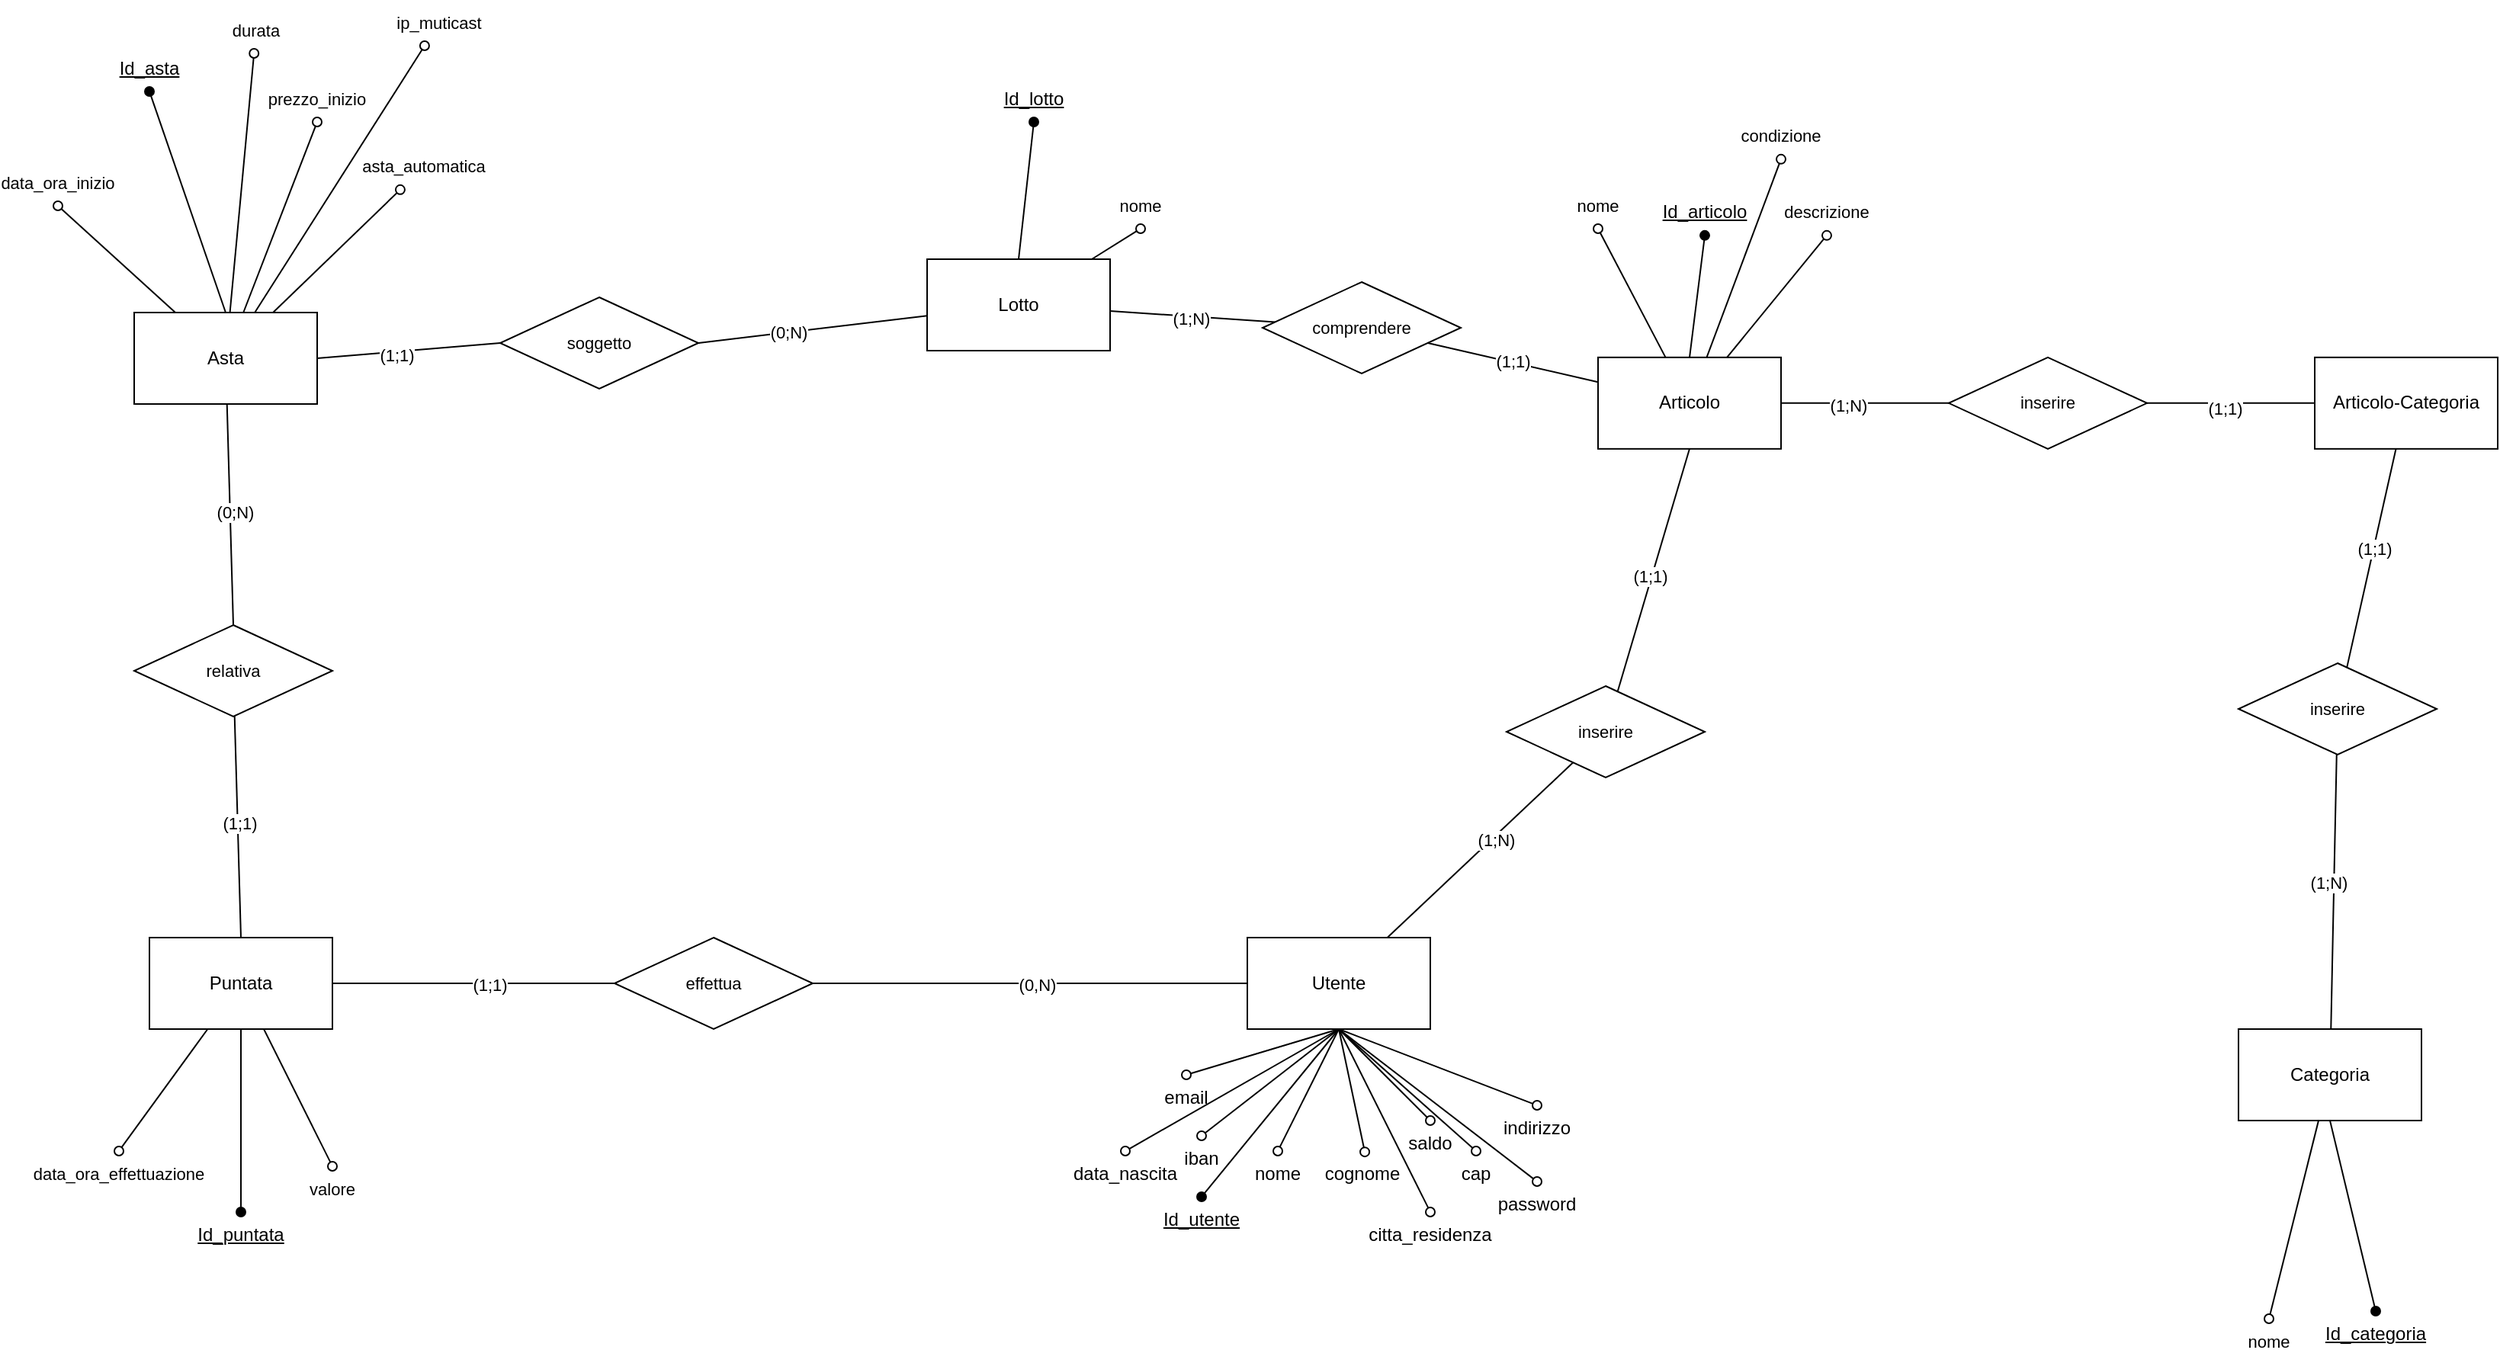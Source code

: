 <mxfile version="24.2.5" type="device">
  <diagram id="R2lEEEUBdFMjLlhIrx00" name="Page-1">
    <mxGraphModel dx="1091" dy="638" grid="1" gridSize="10" guides="1" tooltips="1" connect="1" arrows="1" fold="1" page="1" pageScale="1" pageWidth="850" pageHeight="1100" math="0" shadow="0" extFonts="Permanent Marker^https://fonts.googleapis.com/css?family=Permanent+Marker">
      <root>
        <mxCell id="0" />
        <mxCell id="1" parent="0" />
        <mxCell id="NkRAqiOdzPe5DlaJlAmj-99" style="edgeStyle=none;rounded=0;orthogonalLoop=1;jettySize=auto;html=1;strokeColor=default;align=center;verticalAlign=middle;fontFamily=Helvetica;fontSize=11;fontColor=default;labelBackgroundColor=default;endArrow=none;endFill=0;" parent="1" source="NkRAqiOdzPe5DlaJlAmj-1" target="NkRAqiOdzPe5DlaJlAmj-98" edge="1">
          <mxGeometry relative="1" as="geometry" />
        </mxCell>
        <mxCell id="NkRAqiOdzPe5DlaJlAmj-101" value="(1;N)" style="edgeLabel;html=1;align=center;verticalAlign=middle;resizable=0;points=[];fontFamily=Helvetica;fontSize=11;fontColor=default;labelBackgroundColor=default;" parent="NkRAqiOdzPe5DlaJlAmj-99" vertex="1" connectable="0">
          <mxGeometry x="0.146" y="-2" relative="1" as="geometry">
            <mxPoint as="offset" />
          </mxGeometry>
        </mxCell>
        <mxCell id="NkRAqiOdzPe5DlaJlAmj-113" style="edgeStyle=none;rounded=0;orthogonalLoop=1;jettySize=auto;html=1;entryX=0.5;entryY=0;entryDx=0;entryDy=0;strokeColor=default;align=center;verticalAlign=middle;fontFamily=Helvetica;fontSize=11;fontColor=default;labelBackgroundColor=default;endArrow=oval;endFill=0;exitX=0.5;exitY=1;exitDx=0;exitDy=0;" parent="1" source="NkRAqiOdzPe5DlaJlAmj-1" target="NkRAqiOdzPe5DlaJlAmj-32" edge="1">
          <mxGeometry relative="1" as="geometry" />
        </mxCell>
        <mxCell id="NkRAqiOdzPe5DlaJlAmj-1" value="Utente" style="rounded=0;whiteSpace=wrap;html=1;" parent="1" vertex="1">
          <mxGeometry x="840" y="730" width="120" height="60" as="geometry" />
        </mxCell>
        <mxCell id="NkRAqiOdzPe5DlaJlAmj-60" style="edgeStyle=none;rounded=0;orthogonalLoop=1;jettySize=auto;html=1;entryX=0.5;entryY=1;entryDx=0;entryDy=0;strokeColor=default;align=center;verticalAlign=middle;fontFamily=Helvetica;fontSize=11;fontColor=default;labelBackgroundColor=default;endArrow=oval;endFill=0;" parent="1" source="NkRAqiOdzPe5DlaJlAmj-2" target="NkRAqiOdzPe5DlaJlAmj-59" edge="1">
          <mxGeometry relative="1" as="geometry" />
        </mxCell>
        <mxCell id="NkRAqiOdzPe5DlaJlAmj-89" style="edgeStyle=none;rounded=0;orthogonalLoop=1;jettySize=auto;html=1;entryX=1;entryY=0.5;entryDx=0;entryDy=0;strokeColor=default;align=center;verticalAlign=middle;fontFamily=Helvetica;fontSize=11;fontColor=default;labelBackgroundColor=default;endArrow=none;endFill=0;" parent="1" source="NkRAqiOdzPe5DlaJlAmj-2" target="NkRAqiOdzPe5DlaJlAmj-88" edge="1">
          <mxGeometry relative="1" as="geometry" />
        </mxCell>
        <mxCell id="NkRAqiOdzPe5DlaJlAmj-91" value="(0;N)" style="edgeLabel;html=1;align=center;verticalAlign=middle;resizable=0;points=[];fontFamily=Helvetica;fontSize=11;fontColor=default;labelBackgroundColor=default;" parent="NkRAqiOdzPe5DlaJlAmj-89" vertex="1" connectable="0">
          <mxGeometry x="0.215" relative="1" as="geometry">
            <mxPoint as="offset" />
          </mxGeometry>
        </mxCell>
        <mxCell id="NkRAqiOdzPe5DlaJlAmj-109" style="edgeStyle=none;rounded=0;orthogonalLoop=1;jettySize=auto;html=1;strokeColor=default;align=center;verticalAlign=middle;fontFamily=Helvetica;fontSize=11;fontColor=default;labelBackgroundColor=default;endArrow=none;endFill=0;" parent="1" source="NkRAqiOdzPe5DlaJlAmj-2" target="NkRAqiOdzPe5DlaJlAmj-108" edge="1">
          <mxGeometry relative="1" as="geometry" />
        </mxCell>
        <mxCell id="NkRAqiOdzPe5DlaJlAmj-112" value="(1;N)" style="edgeLabel;html=1;align=center;verticalAlign=middle;resizable=0;points=[];fontFamily=Helvetica;fontSize=11;fontColor=default;labelBackgroundColor=default;" parent="NkRAqiOdzPe5DlaJlAmj-109" vertex="1" connectable="0">
          <mxGeometry x="-0.022" y="-1" relative="1" as="geometry">
            <mxPoint as="offset" />
          </mxGeometry>
        </mxCell>
        <mxCell id="NkRAqiOdzPe5DlaJlAmj-2" value="Lotto" style="rounded=0;whiteSpace=wrap;html=1;" parent="1" vertex="1">
          <mxGeometry x="630" y="285" width="120" height="60" as="geometry" />
        </mxCell>
        <mxCell id="NkRAqiOdzPe5DlaJlAmj-54" style="edgeStyle=none;rounded=0;orthogonalLoop=1;jettySize=auto;html=1;entryX=0.5;entryY=1;entryDx=0;entryDy=0;strokeColor=default;align=center;verticalAlign=middle;fontFamily=Helvetica;fontSize=11;fontColor=default;labelBackgroundColor=default;endArrow=oval;endFill=0;" parent="1" source="NkRAqiOdzPe5DlaJlAmj-3" target="NkRAqiOdzPe5DlaJlAmj-53" edge="1">
          <mxGeometry relative="1" as="geometry" />
        </mxCell>
        <mxCell id="NkRAqiOdzPe5DlaJlAmj-56" style="edgeStyle=none;rounded=0;orthogonalLoop=1;jettySize=auto;html=1;entryX=0.5;entryY=1;entryDx=0;entryDy=0;strokeColor=default;align=center;verticalAlign=middle;fontFamily=Helvetica;fontSize=11;fontColor=default;labelBackgroundColor=default;endArrow=oval;endFill=0;" parent="1" source="NkRAqiOdzPe5DlaJlAmj-3" target="NkRAqiOdzPe5DlaJlAmj-55" edge="1">
          <mxGeometry relative="1" as="geometry" />
        </mxCell>
        <mxCell id="NkRAqiOdzPe5DlaJlAmj-58" style="edgeStyle=none;rounded=0;orthogonalLoop=1;jettySize=auto;html=1;entryX=0.5;entryY=1;entryDx=0;entryDy=0;strokeColor=default;align=center;verticalAlign=middle;fontFamily=Helvetica;fontSize=11;fontColor=default;labelBackgroundColor=default;endArrow=oval;endFill=0;" parent="1" source="NkRAqiOdzPe5DlaJlAmj-3" target="NkRAqiOdzPe5DlaJlAmj-57" edge="1">
          <mxGeometry relative="1" as="geometry" />
        </mxCell>
        <mxCell id="NkRAqiOdzPe5DlaJlAmj-104" style="edgeStyle=none;rounded=0;orthogonalLoop=1;jettySize=auto;html=1;strokeColor=default;align=center;verticalAlign=middle;fontFamily=Helvetica;fontSize=11;fontColor=default;labelBackgroundColor=default;endArrow=none;endFill=0;" parent="1" source="NkRAqiOdzPe5DlaJlAmj-3" target="HPm3RbEeM4tEPXxB9rbj-3" edge="1">
          <mxGeometry relative="1" as="geometry">
            <mxPoint x="1300" y="380" as="targetPoint" />
          </mxGeometry>
        </mxCell>
        <mxCell id="NkRAqiOdzPe5DlaJlAmj-106" value="(1;N)" style="edgeLabel;html=1;align=center;verticalAlign=middle;resizable=0;points=[];fontFamily=Helvetica;fontSize=11;fontColor=default;labelBackgroundColor=default;" parent="NkRAqiOdzPe5DlaJlAmj-104" vertex="1" connectable="0">
          <mxGeometry x="-0.202" y="-1" relative="1" as="geometry">
            <mxPoint as="offset" />
          </mxGeometry>
        </mxCell>
        <mxCell id="NkRAqiOdzPe5DlaJlAmj-110" style="edgeStyle=none;rounded=0;orthogonalLoop=1;jettySize=auto;html=1;strokeColor=default;align=center;verticalAlign=middle;fontFamily=Helvetica;fontSize=11;fontColor=default;labelBackgroundColor=default;endArrow=none;endFill=0;" parent="1" source="NkRAqiOdzPe5DlaJlAmj-3" target="NkRAqiOdzPe5DlaJlAmj-108" edge="1">
          <mxGeometry relative="1" as="geometry" />
        </mxCell>
        <mxCell id="NkRAqiOdzPe5DlaJlAmj-111" value="(1;1)" style="edgeLabel;html=1;align=center;verticalAlign=middle;resizable=0;points=[];fontFamily=Helvetica;fontSize=11;fontColor=default;labelBackgroundColor=default;" parent="NkRAqiOdzPe5DlaJlAmj-110" vertex="1" connectable="0">
          <mxGeometry x="0.017" y="-1" relative="1" as="geometry">
            <mxPoint as="offset" />
          </mxGeometry>
        </mxCell>
        <mxCell id="ktAAIl4qURAXvg-xiQ2l-3" style="rounded=0;orthogonalLoop=1;jettySize=auto;html=1;endArrow=oval;endFill=0;" edge="1" parent="1" source="NkRAqiOdzPe5DlaJlAmj-5" target="ktAAIl4qURAXvg-xiQ2l-5">
          <mxGeometry relative="1" as="geometry">
            <mxPoint x="1093.764" y="235" as="targetPoint" />
          </mxGeometry>
        </mxCell>
        <mxCell id="ktAAIl4qURAXvg-xiQ2l-4" style="edgeStyle=none;rounded=0;orthogonalLoop=1;jettySize=auto;html=1;strokeColor=default;align=center;verticalAlign=middle;fontFamily=Helvetica;fontSize=11;fontColor=default;labelBackgroundColor=default;endArrow=oval;endFill=0;" edge="1" parent="1" source="NkRAqiOdzPe5DlaJlAmj-5" target="ktAAIl4qURAXvg-xiQ2l-1">
          <mxGeometry relative="1" as="geometry" />
        </mxCell>
        <mxCell id="NkRAqiOdzPe5DlaJlAmj-3" value="Articolo" style="rounded=0;whiteSpace=wrap;html=1;" parent="1" vertex="1">
          <mxGeometry x="1070" y="349.42" width="120" height="60" as="geometry" />
        </mxCell>
        <mxCell id="NkRAqiOdzPe5DlaJlAmj-80" style="edgeStyle=none;rounded=0;orthogonalLoop=1;jettySize=auto;html=1;entryX=0.5;entryY=0;entryDx=0;entryDy=0;strokeColor=default;align=center;verticalAlign=middle;fontFamily=Helvetica;fontSize=11;fontColor=default;labelBackgroundColor=default;endArrow=oval;endFill=0;" parent="1" source="NkRAqiOdzPe5DlaJlAmj-4" target="NkRAqiOdzPe5DlaJlAmj-79" edge="1">
          <mxGeometry relative="1" as="geometry" />
        </mxCell>
        <mxCell id="NkRAqiOdzPe5DlaJlAmj-82" style="edgeStyle=none;rounded=0;orthogonalLoop=1;jettySize=auto;html=1;entryX=0.5;entryY=0;entryDx=0;entryDy=0;strokeColor=default;align=center;verticalAlign=middle;fontFamily=Helvetica;fontSize=11;fontColor=default;labelBackgroundColor=default;endArrow=oval;endFill=0;" parent="1" source="NkRAqiOdzPe5DlaJlAmj-4" target="NkRAqiOdzPe5DlaJlAmj-81" edge="1">
          <mxGeometry relative="1" as="geometry" />
        </mxCell>
        <mxCell id="NkRAqiOdzPe5DlaJlAmj-94" style="edgeStyle=none;rounded=0;orthogonalLoop=1;jettySize=auto;html=1;entryX=0;entryY=0.5;entryDx=0;entryDy=0;strokeColor=default;align=center;verticalAlign=middle;fontFamily=Helvetica;fontSize=11;fontColor=default;labelBackgroundColor=default;endArrow=none;endFill=0;" parent="1" source="NkRAqiOdzPe5DlaJlAmj-4" target="NkRAqiOdzPe5DlaJlAmj-93" edge="1">
          <mxGeometry relative="1" as="geometry" />
        </mxCell>
        <mxCell id="NkRAqiOdzPe5DlaJlAmj-97" value="(1;1)" style="edgeLabel;html=1;align=center;verticalAlign=middle;resizable=0;points=[];fontFamily=Helvetica;fontSize=11;fontColor=default;labelBackgroundColor=default;" parent="NkRAqiOdzPe5DlaJlAmj-94" vertex="1" connectable="0">
          <mxGeometry x="0.116" y="-1" relative="1" as="geometry">
            <mxPoint as="offset" />
          </mxGeometry>
        </mxCell>
        <mxCell id="NkRAqiOdzPe5DlaJlAmj-4" value="Puntata" style="rounded=0;whiteSpace=wrap;html=1;" parent="1" vertex="1">
          <mxGeometry x="120" y="730" width="120" height="60" as="geometry" />
        </mxCell>
        <mxCell id="NkRAqiOdzPe5DlaJlAmj-74" style="edgeStyle=none;rounded=0;orthogonalLoop=1;jettySize=auto;html=1;entryX=0.5;entryY=1;entryDx=0;entryDy=0;strokeColor=default;align=center;verticalAlign=middle;fontFamily=Helvetica;fontSize=11;fontColor=default;labelBackgroundColor=default;endArrow=oval;endFill=0;" parent="1" source="NkRAqiOdzPe5DlaJlAmj-5" target="NkRAqiOdzPe5DlaJlAmj-73" edge="1">
          <mxGeometry relative="1" as="geometry" />
        </mxCell>
        <mxCell id="NkRAqiOdzPe5DlaJlAmj-78" style="edgeStyle=none;rounded=0;orthogonalLoop=1;jettySize=auto;html=1;entryX=0.5;entryY=1;entryDx=0;entryDy=0;strokeColor=default;align=center;verticalAlign=middle;fontFamily=Helvetica;fontSize=11;fontColor=default;labelBackgroundColor=default;endArrow=oval;endFill=0;" parent="1" source="NkRAqiOdzPe5DlaJlAmj-5" target="NkRAqiOdzPe5DlaJlAmj-75" edge="1">
          <mxGeometry relative="1" as="geometry" />
        </mxCell>
        <mxCell id="NkRAqiOdzPe5DlaJlAmj-84" style="edgeStyle=none;rounded=0;orthogonalLoop=1;jettySize=auto;html=1;entryX=0.5;entryY=0;entryDx=0;entryDy=0;strokeColor=default;align=center;verticalAlign=middle;fontFamily=Helvetica;fontSize=11;fontColor=default;labelBackgroundColor=default;endArrow=none;endFill=0;" parent="1" source="NkRAqiOdzPe5DlaJlAmj-5" target="NkRAqiOdzPe5DlaJlAmj-83" edge="1">
          <mxGeometry relative="1" as="geometry" />
        </mxCell>
        <mxCell id="NkRAqiOdzPe5DlaJlAmj-86" value="(0;N)" style="edgeLabel;html=1;align=center;verticalAlign=middle;resizable=0;points=[];fontFamily=Helvetica;fontSize=11;fontColor=default;labelBackgroundColor=default;" parent="NkRAqiOdzPe5DlaJlAmj-84" vertex="1" connectable="0">
          <mxGeometry x="-0.03" y="3" relative="1" as="geometry">
            <mxPoint as="offset" />
          </mxGeometry>
        </mxCell>
        <mxCell id="ktAAIl4qURAXvg-xiQ2l-7" style="edgeStyle=none;rounded=0;orthogonalLoop=1;jettySize=auto;html=1;strokeColor=default;align=center;verticalAlign=middle;fontFamily=Helvetica;fontSize=11;fontColor=default;labelBackgroundColor=default;endArrow=oval;endFill=0;" edge="1" parent="1" source="NkRAqiOdzPe5DlaJlAmj-5" target="ktAAIl4qURAXvg-xiQ2l-6">
          <mxGeometry relative="1" as="geometry" />
        </mxCell>
        <mxCell id="NkRAqiOdzPe5DlaJlAmj-5" value="Asta" style="rounded=0;whiteSpace=wrap;html=1;" parent="1" vertex="1">
          <mxGeometry x="110" y="320" width="120" height="60" as="geometry" />
        </mxCell>
        <mxCell id="NkRAqiOdzPe5DlaJlAmj-52" style="rounded=0;orthogonalLoop=1;jettySize=auto;html=1;entryX=0.5;entryY=0;entryDx=0;entryDy=0;strokeColor=default;align=center;verticalAlign=middle;fontFamily=Helvetica;fontSize=11;fontColor=default;labelBackgroundColor=default;endArrow=oval;endFill=0;" parent="1" source="NkRAqiOdzPe5DlaJlAmj-6" target="NkRAqiOdzPe5DlaJlAmj-51" edge="1">
          <mxGeometry relative="1" as="geometry" />
        </mxCell>
        <mxCell id="NkRAqiOdzPe5DlaJlAmj-6" value="Categoria" style="rounded=0;whiteSpace=wrap;html=1;" parent="1" vertex="1">
          <mxGeometry x="1490" y="790" width="120" height="60" as="geometry" />
        </mxCell>
        <mxCell id="NkRAqiOdzPe5DlaJlAmj-7" value="&lt;u&gt;Id_utente&lt;/u&gt;" style="text;html=1;align=center;verticalAlign=middle;whiteSpace=wrap;rounded=0;" parent="1" vertex="1">
          <mxGeometry x="780" y="900" width="60" height="30" as="geometry" />
        </mxCell>
        <mxCell id="NkRAqiOdzPe5DlaJlAmj-8" value="nome" style="text;html=1;align=center;verticalAlign=middle;whiteSpace=wrap;rounded=0;" parent="1" vertex="1">
          <mxGeometry x="830" y="870" width="60" height="30" as="geometry" />
        </mxCell>
        <mxCell id="NkRAqiOdzPe5DlaJlAmj-9" value="&lt;u&gt;Id_puntata&lt;/u&gt;" style="text;html=1;align=center;verticalAlign=middle;whiteSpace=wrap;rounded=0;" parent="1" vertex="1">
          <mxGeometry x="150" y="910" width="60" height="30" as="geometry" />
        </mxCell>
        <mxCell id="NkRAqiOdzPe5DlaJlAmj-10" value="&lt;u&gt;Id_asta&lt;/u&gt;" style="text;html=1;align=center;verticalAlign=middle;whiteSpace=wrap;rounded=0;" parent="1" vertex="1">
          <mxGeometry x="90" y="145" width="60" height="30" as="geometry" />
        </mxCell>
        <mxCell id="NkRAqiOdzPe5DlaJlAmj-11" value="&lt;u&gt;Id_lotto&lt;/u&gt;" style="text;html=1;align=center;verticalAlign=middle;whiteSpace=wrap;rounded=0;" parent="1" vertex="1">
          <mxGeometry x="670" y="165" width="60" height="30" as="geometry" />
        </mxCell>
        <mxCell id="NkRAqiOdzPe5DlaJlAmj-12" value="&lt;u&gt;Id_categoria&lt;/u&gt;" style="text;html=1;align=center;verticalAlign=middle;whiteSpace=wrap;rounded=0;" parent="1" vertex="1">
          <mxGeometry x="1550" y="975" width="60" height="30" as="geometry" />
        </mxCell>
        <mxCell id="NkRAqiOdzPe5DlaJlAmj-13" value="&lt;u&gt;Id_articolo&lt;/u&gt;" style="text;html=1;align=center;verticalAlign=middle;whiteSpace=wrap;rounded=0;" parent="1" vertex="1">
          <mxGeometry x="1110" y="239.42" width="60" height="30" as="geometry" />
        </mxCell>
        <mxCell id="NkRAqiOdzPe5DlaJlAmj-14" value="" style="endArrow=none;html=1;rounded=0;exitX=0.5;exitY=0;exitDx=0;exitDy=0;entryX=0.5;entryY=1;entryDx=0;entryDy=0;startArrow=oval;startFill=1;" parent="1" source="NkRAqiOdzPe5DlaJlAmj-7" target="NkRAqiOdzPe5DlaJlAmj-1" edge="1">
          <mxGeometry width="50" height="50" relative="1" as="geometry">
            <mxPoint x="1030" y="960" as="sourcePoint" />
            <mxPoint x="1080" y="910" as="targetPoint" />
          </mxGeometry>
        </mxCell>
        <mxCell id="NkRAqiOdzPe5DlaJlAmj-15" value="" style="endArrow=none;html=1;rounded=0;exitX=0.5;exitY=0;exitDx=0;exitDy=0;entryX=0.5;entryY=1;entryDx=0;entryDy=0;startArrow=oval;startFill=1;" parent="1" source="NkRAqiOdzPe5DlaJlAmj-9" target="NkRAqiOdzPe5DlaJlAmj-4" edge="1">
          <mxGeometry width="50" height="50" relative="1" as="geometry">
            <mxPoint x="120" y="180" as="sourcePoint" />
            <mxPoint x="170" y="280" as="targetPoint" />
          </mxGeometry>
        </mxCell>
        <mxCell id="NkRAqiOdzPe5DlaJlAmj-16" value="" style="endArrow=none;html=1;rounded=0;exitX=0.5;exitY=1;exitDx=0;exitDy=0;entryX=0.5;entryY=0;entryDx=0;entryDy=0;startArrow=oval;startFill=1;" parent="1" source="NkRAqiOdzPe5DlaJlAmj-11" target="NkRAqiOdzPe5DlaJlAmj-2" edge="1">
          <mxGeometry width="50" height="50" relative="1" as="geometry">
            <mxPoint x="310" y="205" as="sourcePoint" />
            <mxPoint x="360" y="305" as="targetPoint" />
          </mxGeometry>
        </mxCell>
        <mxCell id="NkRAqiOdzPe5DlaJlAmj-27" value="" style="endArrow=none;html=1;rounded=0;exitX=0.5;exitY=1;exitDx=0;exitDy=0;entryX=0.5;entryY=0;entryDx=0;entryDy=0;startArrow=oval;startFill=1;" parent="1" source="NkRAqiOdzPe5DlaJlAmj-10" target="NkRAqiOdzPe5DlaJlAmj-5" edge="1">
          <mxGeometry width="50" height="50" relative="1" as="geometry">
            <mxPoint x="140" y="200" as="sourcePoint" />
            <mxPoint x="190" y="300" as="targetPoint" />
          </mxGeometry>
        </mxCell>
        <mxCell id="NkRAqiOdzPe5DlaJlAmj-28" value="" style="endArrow=none;html=1;rounded=0;exitX=0.5;exitY=1;exitDx=0;exitDy=0;entryX=0.5;entryY=0;entryDx=0;entryDy=0;startArrow=oval;startFill=1;" parent="1" source="NkRAqiOdzPe5DlaJlAmj-13" target="NkRAqiOdzPe5DlaJlAmj-3" edge="1">
          <mxGeometry width="50" height="50" relative="1" as="geometry">
            <mxPoint x="500" y="219.42" as="sourcePoint" />
            <mxPoint x="550" y="319.42" as="targetPoint" />
          </mxGeometry>
        </mxCell>
        <mxCell id="NkRAqiOdzPe5DlaJlAmj-29" value="" style="endArrow=none;html=1;rounded=0;exitX=0.5;exitY=0;exitDx=0;exitDy=0;entryX=0.5;entryY=1;entryDx=0;entryDy=0;startArrow=oval;startFill=1;" parent="1" source="NkRAqiOdzPe5DlaJlAmj-12" target="NkRAqiOdzPe5DlaJlAmj-6" edge="1">
          <mxGeometry width="50" height="50" relative="1" as="geometry">
            <mxPoint x="630" y="660" as="sourcePoint" />
            <mxPoint x="680" y="760" as="targetPoint" />
          </mxGeometry>
        </mxCell>
        <mxCell id="NkRAqiOdzPe5DlaJlAmj-30" value="cognome" style="text;html=1;align=center;verticalAlign=middle;resizable=0;points=[];autosize=1;strokeColor=none;fillColor=none;" parent="1" vertex="1">
          <mxGeometry x="880" y="870" width="70" height="30" as="geometry" />
        </mxCell>
        <mxCell id="NkRAqiOdzPe5DlaJlAmj-32" value="data_nascita" style="text;html=1;align=center;verticalAlign=middle;whiteSpace=wrap;rounded=0;" parent="1" vertex="1">
          <mxGeometry x="730" y="870" width="60" height="30" as="geometry" />
        </mxCell>
        <mxCell id="NkRAqiOdzPe5DlaJlAmj-33" value="citta_residenza" style="text;html=1;align=center;verticalAlign=middle;whiteSpace=wrap;rounded=0;" parent="1" vertex="1">
          <mxGeometry x="930" y="910" width="60" height="30" as="geometry" />
        </mxCell>
        <mxCell id="NkRAqiOdzPe5DlaJlAmj-34" value="cap" style="text;html=1;align=center;verticalAlign=middle;whiteSpace=wrap;rounded=0;" parent="1" vertex="1">
          <mxGeometry x="960" y="870" width="60" height="30" as="geometry" />
        </mxCell>
        <mxCell id="NkRAqiOdzPe5DlaJlAmj-35" value="indirizzo" style="text;html=1;align=center;verticalAlign=middle;whiteSpace=wrap;rounded=0;" parent="1" vertex="1">
          <mxGeometry x="1000" y="840" width="60" height="30" as="geometry" />
        </mxCell>
        <mxCell id="NkRAqiOdzPe5DlaJlAmj-36" value="email" style="text;html=1;align=center;verticalAlign=middle;whiteSpace=wrap;rounded=0;" parent="1" vertex="1">
          <mxGeometry x="770" y="820" width="60" height="30" as="geometry" />
        </mxCell>
        <mxCell id="NkRAqiOdzPe5DlaJlAmj-37" value="password" style="text;html=1;align=center;verticalAlign=middle;whiteSpace=wrap;rounded=0;" parent="1" vertex="1">
          <mxGeometry x="1000" y="890" width="60" height="30" as="geometry" />
        </mxCell>
        <mxCell id="NkRAqiOdzPe5DlaJlAmj-38" value="saldo" style="text;html=1;align=center;verticalAlign=middle;whiteSpace=wrap;rounded=0;" parent="1" vertex="1">
          <mxGeometry x="930" y="850" width="60" height="30" as="geometry" />
        </mxCell>
        <mxCell id="NkRAqiOdzPe5DlaJlAmj-39" value="iban" style="text;html=1;align=center;verticalAlign=middle;whiteSpace=wrap;rounded=0;" parent="1" vertex="1">
          <mxGeometry x="780" y="860" width="60" height="30" as="geometry" />
        </mxCell>
        <mxCell id="NkRAqiOdzPe5DlaJlAmj-40" value="" style="endArrow=none;html=1;rounded=0;exitX=0.5;exitY=0;exitDx=0;exitDy=0;entryX=0.5;entryY=1;entryDx=0;entryDy=0;startArrow=oval;startFill=0;" parent="1" source="NkRAqiOdzPe5DlaJlAmj-36" target="NkRAqiOdzPe5DlaJlAmj-1" edge="1">
          <mxGeometry width="50" height="50" relative="1" as="geometry">
            <mxPoint x="920" y="850" as="sourcePoint" />
            <mxPoint x="910" y="800" as="targetPoint" />
          </mxGeometry>
        </mxCell>
        <mxCell id="NkRAqiOdzPe5DlaJlAmj-42" value="" style="endArrow=none;html=1;rounded=0;exitX=0.529;exitY=0.019;exitDx=0;exitDy=0;entryX=0.5;entryY=1;entryDx=0;entryDy=0;startArrow=oval;startFill=0;exitPerimeter=0;" parent="1" source="NkRAqiOdzPe5DlaJlAmj-30" target="NkRAqiOdzPe5DlaJlAmj-1" edge="1">
          <mxGeometry width="50" height="50" relative="1" as="geometry">
            <mxPoint x="950" y="930" as="sourcePoint" />
            <mxPoint x="920" y="810" as="targetPoint" />
          </mxGeometry>
        </mxCell>
        <mxCell id="NkRAqiOdzPe5DlaJlAmj-43" value="" style="endArrow=none;html=1;rounded=0;exitX=0.5;exitY=0;exitDx=0;exitDy=0;entryX=0.5;entryY=1;entryDx=0;entryDy=0;startArrow=oval;startFill=0;" parent="1" source="NkRAqiOdzPe5DlaJlAmj-39" target="NkRAqiOdzPe5DlaJlAmj-1" edge="1">
          <mxGeometry width="50" height="50" relative="1" as="geometry">
            <mxPoint x="960" y="940" as="sourcePoint" />
            <mxPoint x="930" y="820" as="targetPoint" />
          </mxGeometry>
        </mxCell>
        <mxCell id="NkRAqiOdzPe5DlaJlAmj-44" value="" style="endArrow=none;html=1;rounded=0;exitX=0.5;exitY=0;exitDx=0;exitDy=0;entryX=0.5;entryY=1;entryDx=0;entryDy=0;startArrow=oval;startFill=0;" parent="1" source="NkRAqiOdzPe5DlaJlAmj-8" target="NkRAqiOdzPe5DlaJlAmj-1" edge="1">
          <mxGeometry width="50" height="50" relative="1" as="geometry">
            <mxPoint x="970" y="950" as="sourcePoint" />
            <mxPoint x="940" y="830" as="targetPoint" />
          </mxGeometry>
        </mxCell>
        <mxCell id="NkRAqiOdzPe5DlaJlAmj-45" value="" style="endArrow=none;html=1;rounded=0;exitX=0.5;exitY=0;exitDx=0;exitDy=0;entryX=0.5;entryY=1;entryDx=0;entryDy=0;startArrow=oval;startFill=0;" parent="1" source="NkRAqiOdzPe5DlaJlAmj-33" target="NkRAqiOdzPe5DlaJlAmj-1" edge="1">
          <mxGeometry width="50" height="50" relative="1" as="geometry">
            <mxPoint x="980" y="960" as="sourcePoint" />
            <mxPoint x="950" y="840" as="targetPoint" />
          </mxGeometry>
        </mxCell>
        <mxCell id="NkRAqiOdzPe5DlaJlAmj-46" value="" style="endArrow=none;html=1;rounded=0;exitX=0.5;exitY=0;exitDx=0;exitDy=0;entryX=0.5;entryY=1;entryDx=0;entryDy=0;startArrow=oval;startFill=0;" parent="1" source="NkRAqiOdzPe5DlaJlAmj-38" target="NkRAqiOdzPe5DlaJlAmj-1" edge="1">
          <mxGeometry width="50" height="50" relative="1" as="geometry">
            <mxPoint x="990" y="970" as="sourcePoint" />
            <mxPoint x="960" y="850" as="targetPoint" />
          </mxGeometry>
        </mxCell>
        <mxCell id="NkRAqiOdzPe5DlaJlAmj-47" value="" style="endArrow=none;html=1;rounded=0;exitX=0.5;exitY=0;exitDx=0;exitDy=0;entryX=0.5;entryY=1;entryDx=0;entryDy=0;startArrow=oval;startFill=0;" parent="1" source="NkRAqiOdzPe5DlaJlAmj-34" target="NkRAqiOdzPe5DlaJlAmj-1" edge="1">
          <mxGeometry width="50" height="50" relative="1" as="geometry">
            <mxPoint x="1000" y="980" as="sourcePoint" />
            <mxPoint x="970" y="860" as="targetPoint" />
          </mxGeometry>
        </mxCell>
        <mxCell id="NkRAqiOdzPe5DlaJlAmj-48" value="" style="endArrow=none;html=1;rounded=0;exitX=0.5;exitY=0;exitDx=0;exitDy=0;entryX=0.5;entryY=1;entryDx=0;entryDy=0;startArrow=oval;startFill=0;" parent="1" source="NkRAqiOdzPe5DlaJlAmj-37" target="NkRAqiOdzPe5DlaJlAmj-1" edge="1">
          <mxGeometry width="50" height="50" relative="1" as="geometry">
            <mxPoint x="1010" y="990" as="sourcePoint" />
            <mxPoint x="980" y="870" as="targetPoint" />
          </mxGeometry>
        </mxCell>
        <mxCell id="NkRAqiOdzPe5DlaJlAmj-49" value="" style="endArrow=none;html=1;rounded=0;exitX=0.5;exitY=0;exitDx=0;exitDy=0;entryX=0.5;entryY=1;entryDx=0;entryDy=0;startArrow=oval;startFill=0;" parent="1" source="NkRAqiOdzPe5DlaJlAmj-35" target="NkRAqiOdzPe5DlaJlAmj-1" edge="1">
          <mxGeometry width="50" height="50" relative="1" as="geometry">
            <mxPoint x="1020" y="1000" as="sourcePoint" />
            <mxPoint x="990" y="880" as="targetPoint" />
          </mxGeometry>
        </mxCell>
        <mxCell id="NkRAqiOdzPe5DlaJlAmj-51" value="nome" style="text;html=1;align=center;verticalAlign=middle;whiteSpace=wrap;rounded=0;fontFamily=Helvetica;fontSize=11;fontColor=default;labelBackgroundColor=default;" parent="1" vertex="1">
          <mxGeometry x="1480" y="980" width="60" height="30" as="geometry" />
        </mxCell>
        <mxCell id="NkRAqiOdzPe5DlaJlAmj-53" value="nome" style="text;html=1;align=center;verticalAlign=middle;whiteSpace=wrap;rounded=0;fontFamily=Helvetica;fontSize=11;fontColor=default;labelBackgroundColor=default;" parent="1" vertex="1">
          <mxGeometry x="1040" y="235" width="60" height="30" as="geometry" />
        </mxCell>
        <mxCell id="NkRAqiOdzPe5DlaJlAmj-55" value="condizione" style="text;html=1;align=center;verticalAlign=middle;whiteSpace=wrap;rounded=0;fontFamily=Helvetica;fontSize=11;fontColor=default;labelBackgroundColor=default;" parent="1" vertex="1">
          <mxGeometry x="1160" y="189.42" width="60" height="30" as="geometry" />
        </mxCell>
        <mxCell id="NkRAqiOdzPe5DlaJlAmj-57" value="descrizione" style="text;html=1;align=center;verticalAlign=middle;whiteSpace=wrap;rounded=0;fontFamily=Helvetica;fontSize=11;fontColor=default;labelBackgroundColor=default;" parent="1" vertex="1">
          <mxGeometry x="1190" y="239.42" width="60" height="30" as="geometry" />
        </mxCell>
        <mxCell id="NkRAqiOdzPe5DlaJlAmj-59" value="nome" style="text;html=1;align=center;verticalAlign=middle;whiteSpace=wrap;rounded=0;fontFamily=Helvetica;fontSize=11;fontColor=default;labelBackgroundColor=default;" parent="1" vertex="1">
          <mxGeometry x="740" y="235" width="60" height="30" as="geometry" />
        </mxCell>
        <mxCell id="NkRAqiOdzPe5DlaJlAmj-73" value="prezzo_inizio" style="text;html=1;align=center;verticalAlign=middle;whiteSpace=wrap;rounded=0;fontFamily=Helvetica;fontSize=11;fontColor=default;labelBackgroundColor=default;" parent="1" vertex="1">
          <mxGeometry x="200" y="165" width="60" height="30" as="geometry" />
        </mxCell>
        <mxCell id="NkRAqiOdzPe5DlaJlAmj-75" value="data_ora_inizio" style="text;html=1;align=center;verticalAlign=middle;whiteSpace=wrap;rounded=0;fontFamily=Helvetica;fontSize=11;fontColor=default;labelBackgroundColor=default;" parent="1" vertex="1">
          <mxGeometry x="30" y="220" width="60" height="30" as="geometry" />
        </mxCell>
        <mxCell id="NkRAqiOdzPe5DlaJlAmj-79" value="data_ora_effettuazione" style="text;html=1;align=center;verticalAlign=middle;whiteSpace=wrap;rounded=0;fontFamily=Helvetica;fontSize=11;fontColor=default;labelBackgroundColor=default;" parent="1" vertex="1">
          <mxGeometry x="70" y="870" width="60" height="30" as="geometry" />
        </mxCell>
        <mxCell id="NkRAqiOdzPe5DlaJlAmj-81" value="valore" style="text;html=1;align=center;verticalAlign=middle;whiteSpace=wrap;rounded=0;fontFamily=Helvetica;fontSize=11;fontColor=default;labelBackgroundColor=default;" parent="1" vertex="1">
          <mxGeometry x="210" y="880" width="60" height="30" as="geometry" />
        </mxCell>
        <mxCell id="NkRAqiOdzPe5DlaJlAmj-85" style="edgeStyle=none;rounded=0;orthogonalLoop=1;jettySize=auto;html=1;entryX=0.5;entryY=0;entryDx=0;entryDy=0;strokeColor=default;align=center;verticalAlign=middle;fontFamily=Helvetica;fontSize=11;fontColor=default;labelBackgroundColor=default;endArrow=none;endFill=0;" parent="1" source="NkRAqiOdzPe5DlaJlAmj-83" target="NkRAqiOdzPe5DlaJlAmj-4" edge="1">
          <mxGeometry relative="1" as="geometry" />
        </mxCell>
        <mxCell id="NkRAqiOdzPe5DlaJlAmj-87" value="(1;1)" style="edgeLabel;html=1;align=center;verticalAlign=middle;resizable=0;points=[];fontFamily=Helvetica;fontSize=11;fontColor=default;labelBackgroundColor=default;" parent="NkRAqiOdzPe5DlaJlAmj-85" vertex="1" connectable="0">
          <mxGeometry x="-0.036" y="1" relative="1" as="geometry">
            <mxPoint as="offset" />
          </mxGeometry>
        </mxCell>
        <mxCell id="NkRAqiOdzPe5DlaJlAmj-83" value="relativa" style="rhombus;whiteSpace=wrap;html=1;fontFamily=Helvetica;fontSize=11;fontColor=default;labelBackgroundColor=default;" parent="1" vertex="1">
          <mxGeometry x="110" y="525" width="130" height="60" as="geometry" />
        </mxCell>
        <mxCell id="NkRAqiOdzPe5DlaJlAmj-90" style="edgeStyle=none;rounded=0;orthogonalLoop=1;jettySize=auto;html=1;entryX=1;entryY=0.5;entryDx=0;entryDy=0;strokeColor=default;align=center;verticalAlign=middle;fontFamily=Helvetica;fontSize=11;fontColor=default;labelBackgroundColor=default;endArrow=none;endFill=0;exitX=0;exitY=0.5;exitDx=0;exitDy=0;" parent="1" source="NkRAqiOdzPe5DlaJlAmj-88" target="NkRAqiOdzPe5DlaJlAmj-5" edge="1">
          <mxGeometry relative="1" as="geometry" />
        </mxCell>
        <mxCell id="NkRAqiOdzPe5DlaJlAmj-92" value="(1;1)" style="edgeLabel;html=1;align=center;verticalAlign=middle;resizable=0;points=[];fontFamily=Helvetica;fontSize=11;fontColor=default;labelBackgroundColor=default;" parent="NkRAqiOdzPe5DlaJlAmj-90" vertex="1" connectable="0">
          <mxGeometry x="0.144" y="2" relative="1" as="geometry">
            <mxPoint as="offset" />
          </mxGeometry>
        </mxCell>
        <mxCell id="NkRAqiOdzPe5DlaJlAmj-88" value="soggetto" style="rhombus;whiteSpace=wrap;html=1;fontFamily=Helvetica;fontSize=11;fontColor=default;labelBackgroundColor=default;" parent="1" vertex="1">
          <mxGeometry x="350" y="310" width="130" height="60" as="geometry" />
        </mxCell>
        <mxCell id="NkRAqiOdzPe5DlaJlAmj-95" style="edgeStyle=none;rounded=0;orthogonalLoop=1;jettySize=auto;html=1;entryX=0;entryY=0.5;entryDx=0;entryDy=0;strokeColor=default;align=center;verticalAlign=middle;fontFamily=Helvetica;fontSize=11;fontColor=default;labelBackgroundColor=default;endArrow=none;endFill=0;exitX=1;exitY=0.5;exitDx=0;exitDy=0;" parent="1" source="NkRAqiOdzPe5DlaJlAmj-93" target="NkRAqiOdzPe5DlaJlAmj-1" edge="1">
          <mxGeometry relative="1" as="geometry" />
        </mxCell>
        <mxCell id="NkRAqiOdzPe5DlaJlAmj-96" value="(0,N)" style="edgeLabel;html=1;align=center;verticalAlign=middle;resizable=0;points=[];fontFamily=Helvetica;fontSize=11;fontColor=default;labelBackgroundColor=default;" parent="NkRAqiOdzPe5DlaJlAmj-95" vertex="1" connectable="0">
          <mxGeometry x="0.029" y="-1" relative="1" as="geometry">
            <mxPoint as="offset" />
          </mxGeometry>
        </mxCell>
        <mxCell id="NkRAqiOdzPe5DlaJlAmj-93" value="effettua" style="rhombus;whiteSpace=wrap;html=1;fontFamily=Helvetica;fontSize=11;fontColor=default;labelBackgroundColor=default;" parent="1" vertex="1">
          <mxGeometry x="425" y="730" width="130" height="60" as="geometry" />
        </mxCell>
        <mxCell id="NkRAqiOdzPe5DlaJlAmj-100" style="edgeStyle=none;rounded=0;orthogonalLoop=1;jettySize=auto;html=1;entryX=0.5;entryY=1;entryDx=0;entryDy=0;strokeColor=default;align=center;verticalAlign=middle;fontFamily=Helvetica;fontSize=11;fontColor=default;labelBackgroundColor=default;endArrow=none;endFill=0;" parent="1" source="NkRAqiOdzPe5DlaJlAmj-98" target="NkRAqiOdzPe5DlaJlAmj-3" edge="1">
          <mxGeometry relative="1" as="geometry" />
        </mxCell>
        <mxCell id="NkRAqiOdzPe5DlaJlAmj-102" value="(1;1)" style="edgeLabel;html=1;align=center;verticalAlign=middle;resizable=0;points=[];fontFamily=Helvetica;fontSize=11;fontColor=default;labelBackgroundColor=default;" parent="NkRAqiOdzPe5DlaJlAmj-100" vertex="1" connectable="0">
          <mxGeometry x="-0.049" y="2" relative="1" as="geometry">
            <mxPoint as="offset" />
          </mxGeometry>
        </mxCell>
        <mxCell id="NkRAqiOdzPe5DlaJlAmj-98" value="inserire" style="rhombus;whiteSpace=wrap;html=1;fontFamily=Helvetica;fontSize=11;fontColor=default;labelBackgroundColor=default;" parent="1" vertex="1">
          <mxGeometry x="1010" y="565" width="130" height="60" as="geometry" />
        </mxCell>
        <mxCell id="NkRAqiOdzPe5DlaJlAmj-105" style="edgeStyle=none;rounded=0;orthogonalLoop=1;jettySize=auto;html=1;strokeColor=default;align=center;verticalAlign=middle;fontFamily=Helvetica;fontSize=11;fontColor=default;labelBackgroundColor=default;endArrow=none;endFill=0;" parent="1" source="HPm3RbEeM4tEPXxB9rbj-2" target="NkRAqiOdzPe5DlaJlAmj-6" edge="1">
          <mxGeometry relative="1" as="geometry">
            <mxPoint x="1372.535" y="406.522" as="sourcePoint" />
          </mxGeometry>
        </mxCell>
        <mxCell id="NkRAqiOdzPe5DlaJlAmj-107" value="(1;N)" style="edgeLabel;html=1;align=center;verticalAlign=middle;resizable=0;points=[];fontFamily=Helvetica;fontSize=11;fontColor=default;labelBackgroundColor=default;" parent="NkRAqiOdzPe5DlaJlAmj-105" vertex="1" connectable="0">
          <mxGeometry x="-0.071" y="-4" relative="1" as="geometry">
            <mxPoint as="offset" />
          </mxGeometry>
        </mxCell>
        <mxCell id="NkRAqiOdzPe5DlaJlAmj-108" value="comprendere" style="rhombus;whiteSpace=wrap;html=1;fontFamily=Helvetica;fontSize=11;fontColor=default;labelBackgroundColor=default;" parent="1" vertex="1">
          <mxGeometry x="850" y="300" width="130" height="60" as="geometry" />
        </mxCell>
        <mxCell id="HPm3RbEeM4tEPXxB9rbj-1" value="Articolo-Categoria" style="rounded=0;whiteSpace=wrap;html=1;" parent="1" vertex="1">
          <mxGeometry x="1540" y="349.42" width="120" height="60" as="geometry" />
        </mxCell>
        <mxCell id="HPm3RbEeM4tEPXxB9rbj-6" style="rounded=0;orthogonalLoop=1;jettySize=auto;html=1;strokeColor=default;align=center;verticalAlign=middle;fontFamily=Helvetica;fontSize=11;fontColor=default;labelBackgroundColor=default;endArrow=none;endFill=0;" parent="1" source="HPm3RbEeM4tEPXxB9rbj-2" target="HPm3RbEeM4tEPXxB9rbj-1" edge="1">
          <mxGeometry relative="1" as="geometry" />
        </mxCell>
        <mxCell id="HPm3RbEeM4tEPXxB9rbj-7" value="(1;1)" style="edgeLabel;html=1;align=center;verticalAlign=middle;resizable=0;points=[];fontFamily=Helvetica;fontSize=11;fontColor=default;labelBackgroundColor=default;" parent="HPm3RbEeM4tEPXxB9rbj-6" vertex="1" connectable="0">
          <mxGeometry x="0.087" relative="1" as="geometry">
            <mxPoint as="offset" />
          </mxGeometry>
        </mxCell>
        <mxCell id="HPm3RbEeM4tEPXxB9rbj-2" value="inserire" style="rhombus;whiteSpace=wrap;html=1;fontFamily=Helvetica;fontSize=11;fontColor=default;labelBackgroundColor=default;" parent="1" vertex="1">
          <mxGeometry x="1490" y="550" width="130" height="60" as="geometry" />
        </mxCell>
        <mxCell id="HPm3RbEeM4tEPXxB9rbj-4" style="edgeStyle=orthogonalEdgeStyle;rounded=0;orthogonalLoop=1;jettySize=auto;html=1;endArrow=none;endFill=0;" parent="1" source="HPm3RbEeM4tEPXxB9rbj-3" target="HPm3RbEeM4tEPXxB9rbj-1" edge="1">
          <mxGeometry relative="1" as="geometry" />
        </mxCell>
        <mxCell id="HPm3RbEeM4tEPXxB9rbj-5" value="(1;1)" style="edgeLabel;html=1;align=center;verticalAlign=middle;resizable=0;points=[];fontFamily=Helvetica;fontSize=11;fontColor=default;labelBackgroundColor=default;" parent="HPm3RbEeM4tEPXxB9rbj-4" vertex="1" connectable="0">
          <mxGeometry x="-0.073" y="-3" relative="1" as="geometry">
            <mxPoint as="offset" />
          </mxGeometry>
        </mxCell>
        <mxCell id="HPm3RbEeM4tEPXxB9rbj-3" value="inserire" style="rhombus;whiteSpace=wrap;html=1;fontFamily=Helvetica;fontSize=11;fontColor=default;labelBackgroundColor=default;" parent="1" vertex="1">
          <mxGeometry x="1300" y="349.42" width="130" height="60" as="geometry" />
        </mxCell>
        <mxCell id="ktAAIl4qURAXvg-xiQ2l-1" value="durata" style="text;html=1;align=center;verticalAlign=middle;whiteSpace=wrap;rounded=0;fontFamily=Helvetica;fontSize=11;fontColor=default;labelBackgroundColor=default;" vertex="1" parent="1">
          <mxGeometry x="160" y="120.0" width="60" height="30" as="geometry" />
        </mxCell>
        <mxCell id="ktAAIl4qURAXvg-xiQ2l-5" value="asta_automatica" style="text;html=1;align=center;verticalAlign=middle;whiteSpace=wrap;rounded=0;fontFamily=Helvetica;fontSize=11;fontColor=default;labelBackgroundColor=default;" vertex="1" parent="1">
          <mxGeometry x="270" y="209.42" width="60" height="30" as="geometry" />
        </mxCell>
        <mxCell id="ktAAIl4qURAXvg-xiQ2l-6" value="ip_muticast" style="text;html=1;align=center;verticalAlign=middle;whiteSpace=wrap;rounded=0;fontFamily=Helvetica;fontSize=11;fontColor=default;labelBackgroundColor=default;" vertex="1" parent="1">
          <mxGeometry x="280" y="115" width="60" height="30" as="geometry" />
        </mxCell>
      </root>
    </mxGraphModel>
  </diagram>
</mxfile>
